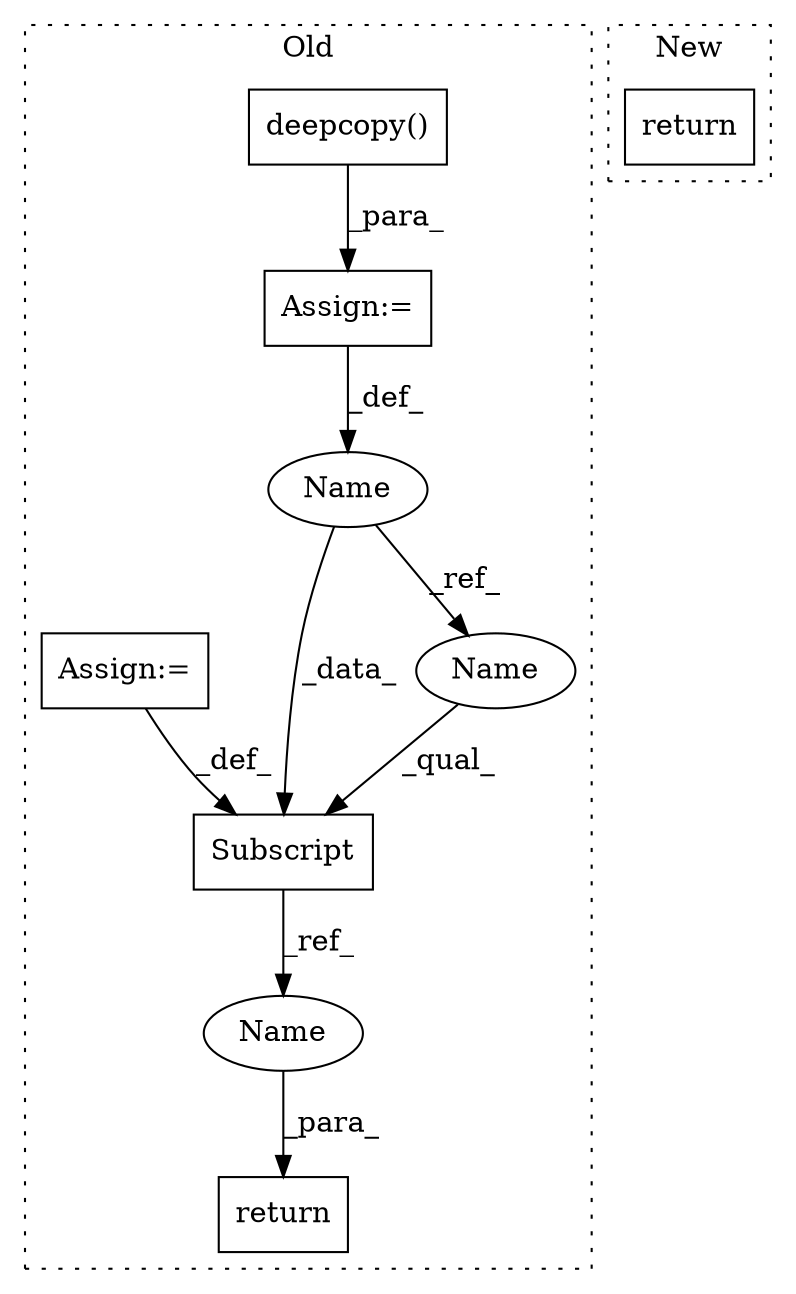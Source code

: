 digraph G {
subgraph cluster0 {
1 [label="deepcopy()" a="75" s="116,134" l="14,1" shape="box"];
3 [label="Assign:=" a="68" s="113" l="3" shape="box"];
4 [label="return" a="93" s="584" l="7" shape="box"];
5 [label="Subscript" a="63" s="523,0" l="23,0" shape="box"];
6 [label="Name" a="87" s="107" l="6" shape="ellipse"];
7 [label="Assign:=" a="68" s="201" l="3" shape="box"];
8 [label="Name" a="87" s="523" l="6" shape="ellipse"];
9 [label="Name" a="87" s="591" l="6" shape="ellipse"];
label = "Old";
style="dotted";
}
subgraph cluster1 {
2 [label="return" a="93" s="654" l="7" shape="box"];
label = "New";
style="dotted";
}
1 -> 3 [label="_para_"];
3 -> 6 [label="_def_"];
5 -> 9 [label="_ref_"];
6 -> 5 [label="_data_"];
6 -> 8 [label="_ref_"];
7 -> 5 [label="_def_"];
8 -> 5 [label="_qual_"];
9 -> 4 [label="_para_"];
}